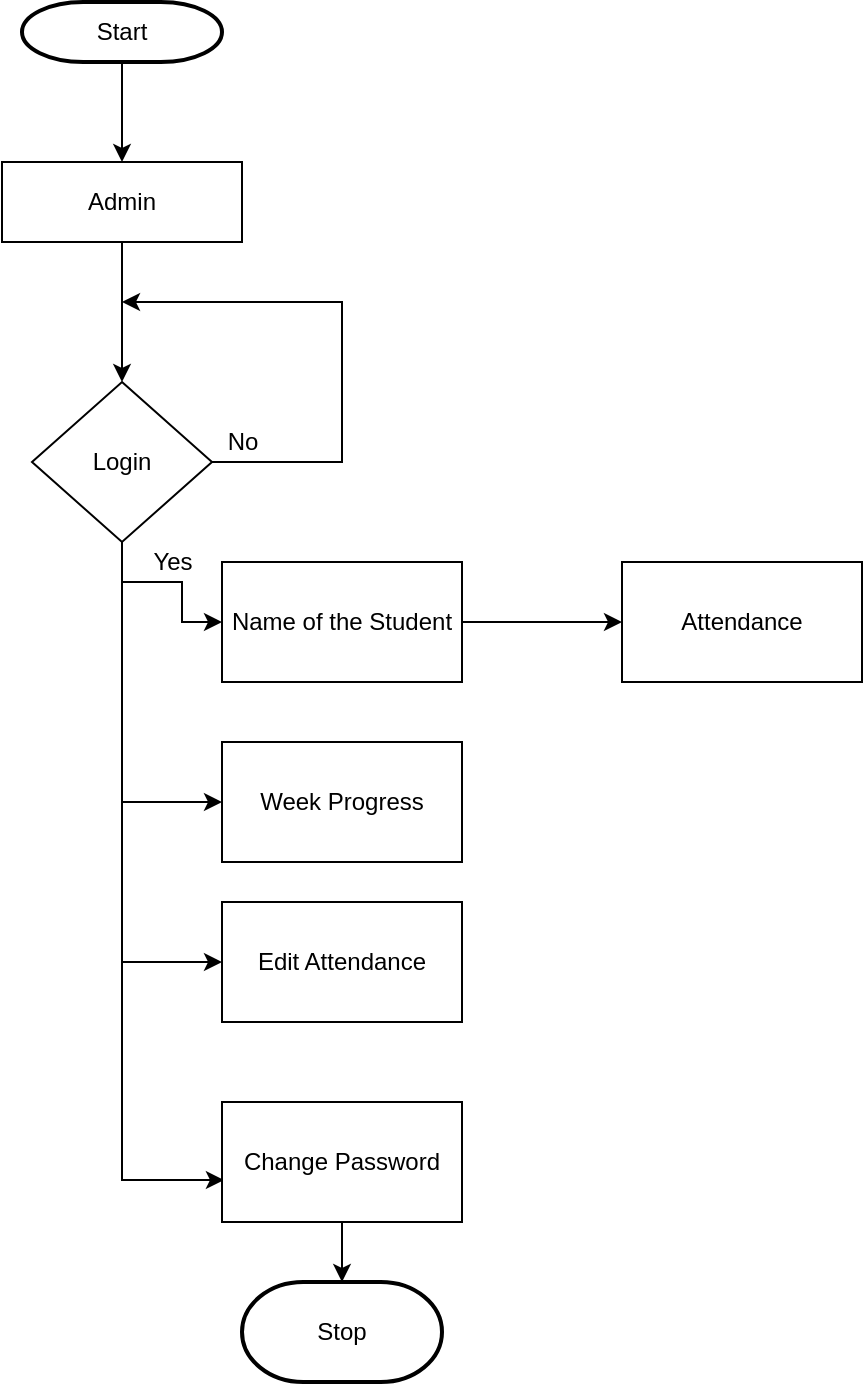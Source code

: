 <mxfile version="15.8.3" type="github"><diagram id="PDJdv_9TGT_iGTE6C9vc" name="Page-1"><mxGraphModel dx="868" dy="482" grid="0" gridSize="10" guides="1" tooltips="1" connect="1" arrows="1" fold="1" page="0" pageScale="1" pageWidth="850" pageHeight="1100" math="0" shadow="0"><root><mxCell id="0"/><mxCell id="1" parent="0"/><mxCell id="p11-VuB_heNTivbzKXs--8" value="" style="edgeStyle=orthogonalEdgeStyle;rounded=0;orthogonalLoop=1;jettySize=auto;html=1;" edge="1" parent="1" source="p11-VuB_heNTivbzKXs--1"><mxGeometry relative="1" as="geometry"><mxPoint x="340" y="110" as="targetPoint"/></mxGeometry></mxCell><mxCell id="p11-VuB_heNTivbzKXs--1" value="Start" style="strokeWidth=2;html=1;shape=mxgraph.flowchart.terminator;whiteSpace=wrap;" vertex="1" parent="1"><mxGeometry x="290" y="30" width="100" height="30" as="geometry"/></mxCell><mxCell id="p11-VuB_heNTivbzKXs--11" value="" style="edgeStyle=orthogonalEdgeStyle;rounded=0;orthogonalLoop=1;jettySize=auto;html=1;" edge="1" parent="1" source="p11-VuB_heNTivbzKXs--9"><mxGeometry relative="1" as="geometry"><mxPoint x="340" y="220" as="targetPoint"/></mxGeometry></mxCell><mxCell id="p11-VuB_heNTivbzKXs--9" value="Admin" style="rounded=0;whiteSpace=wrap;html=1;" vertex="1" parent="1"><mxGeometry x="280" y="110" width="120" height="40" as="geometry"/></mxCell><mxCell id="p11-VuB_heNTivbzKXs--13" style="edgeStyle=orthogonalEdgeStyle;rounded=0;orthogonalLoop=1;jettySize=auto;html=1;" edge="1" parent="1" source="p11-VuB_heNTivbzKXs--12"><mxGeometry relative="1" as="geometry"><mxPoint x="340" y="180" as="targetPoint"/><Array as="points"><mxPoint x="450" y="260"/><mxPoint x="450" y="180"/></Array></mxGeometry></mxCell><mxCell id="p11-VuB_heNTivbzKXs--20" style="edgeStyle=orthogonalEdgeStyle;rounded=0;orthogonalLoop=1;jettySize=auto;html=1;entryX=0;entryY=0.5;entryDx=0;entryDy=0;" edge="1" parent="1" source="p11-VuB_heNTivbzKXs--12" target="p11-VuB_heNTivbzKXs--17"><mxGeometry relative="1" as="geometry"><mxPoint x="380" y="340" as="targetPoint"/><Array as="points"><mxPoint x="340" y="320"/><mxPoint x="370" y="320"/><mxPoint x="370" y="340"/></Array></mxGeometry></mxCell><mxCell id="p11-VuB_heNTivbzKXs--27" style="edgeStyle=orthogonalEdgeStyle;rounded=0;orthogonalLoop=1;jettySize=auto;html=1;entryX=0.008;entryY=0.65;entryDx=0;entryDy=0;entryPerimeter=0;" edge="1" parent="1" source="p11-VuB_heNTivbzKXs--12" target="p11-VuB_heNTivbzKXs--24"><mxGeometry relative="1" as="geometry"><mxPoint x="340" y="622" as="targetPoint"/><Array as="points"><mxPoint x="340" y="619"/></Array></mxGeometry></mxCell><mxCell id="p11-VuB_heNTivbzKXs--12" value="Login" style="rhombus;whiteSpace=wrap;html=1;" vertex="1" parent="1"><mxGeometry x="295" y="220" width="90" height="80" as="geometry"/></mxCell><mxCell id="p11-VuB_heNTivbzKXs--21" style="edgeStyle=orthogonalEdgeStyle;rounded=0;orthogonalLoop=1;jettySize=auto;html=1;exitX=1;exitY=0.5;exitDx=0;exitDy=0;entryX=0;entryY=0.5;entryDx=0;entryDy=0;" edge="1" parent="1" source="p11-VuB_heNTivbzKXs--17" target="p11-VuB_heNTivbzKXs--18"><mxGeometry relative="1" as="geometry"/></mxCell><mxCell id="p11-VuB_heNTivbzKXs--17" value="Name of the Student" style="rounded=0;whiteSpace=wrap;html=1;" vertex="1" parent="1"><mxGeometry x="390" y="310" width="120" height="60" as="geometry"/></mxCell><mxCell id="p11-VuB_heNTivbzKXs--18" value="Attendance" style="rounded=0;whiteSpace=wrap;html=1;" vertex="1" parent="1"><mxGeometry x="590" y="310" width="120" height="60" as="geometry"/></mxCell><mxCell id="p11-VuB_heNTivbzKXs--22" value="Week Progress" style="rounded=0;whiteSpace=wrap;html=1;" vertex="1" parent="1"><mxGeometry x="390" y="400" width="120" height="60" as="geometry"/></mxCell><mxCell id="p11-VuB_heNTivbzKXs--23" value="Edit Attendance" style="rounded=0;whiteSpace=wrap;html=1;" vertex="1" parent="1"><mxGeometry x="390" y="480" width="120" height="60" as="geometry"/></mxCell><mxCell id="p11-VuB_heNTivbzKXs--32" value="" style="edgeStyle=orthogonalEdgeStyle;rounded=0;orthogonalLoop=1;jettySize=auto;html=1;" edge="1" parent="1" source="p11-VuB_heNTivbzKXs--24" target="p11-VuB_heNTivbzKXs--26"><mxGeometry relative="1" as="geometry"/></mxCell><mxCell id="p11-VuB_heNTivbzKXs--24" value="Change Password" style="rounded=0;whiteSpace=wrap;html=1;" vertex="1" parent="1"><mxGeometry x="390" y="580" width="120" height="60" as="geometry"/></mxCell><mxCell id="p11-VuB_heNTivbzKXs--26" value="Stop" style="strokeWidth=2;html=1;shape=mxgraph.flowchart.terminator;whiteSpace=wrap;" vertex="1" parent="1"><mxGeometry x="400" y="670" width="100" height="50" as="geometry"/></mxCell><mxCell id="p11-VuB_heNTivbzKXs--30" value="" style="endArrow=classic;html=1;rounded=0;entryX=0;entryY=0.5;entryDx=0;entryDy=0;" edge="1" parent="1" target="p11-VuB_heNTivbzKXs--22"><mxGeometry width="50" height="50" relative="1" as="geometry"><mxPoint x="340" y="430" as="sourcePoint"/><mxPoint x="450" y="380" as="targetPoint"/></mxGeometry></mxCell><mxCell id="p11-VuB_heNTivbzKXs--31" value="" style="endArrow=classic;html=1;rounded=0;entryX=0;entryY=0.5;entryDx=0;entryDy=0;" edge="1" parent="1" target="p11-VuB_heNTivbzKXs--23"><mxGeometry width="50" height="50" relative="1" as="geometry"><mxPoint x="340" y="540" as="sourcePoint"/><mxPoint x="450" y="380" as="targetPoint"/><Array as="points"><mxPoint x="340" y="520"/><mxPoint x="340" y="510"/></Array></mxGeometry></mxCell><mxCell id="p11-VuB_heNTivbzKXs--33" value="Yes" style="text;html=1;align=center;verticalAlign=middle;resizable=0;points=[];autosize=1;strokeColor=none;fillColor=none;" vertex="1" parent="1"><mxGeometry x="345" y="300" width="40" height="20" as="geometry"/></mxCell><mxCell id="p11-VuB_heNTivbzKXs--35" value="No" style="text;html=1;align=center;verticalAlign=middle;resizable=0;points=[];autosize=1;strokeColor=none;fillColor=none;" vertex="1" parent="1"><mxGeometry x="385" y="240" width="30" height="20" as="geometry"/></mxCell></root></mxGraphModel></diagram></mxfile>